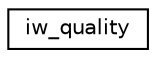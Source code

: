 digraph G
{
  edge [fontname="Helvetica",fontsize="10",labelfontname="Helvetica",labelfontsize="10"];
  node [fontname="Helvetica",fontsize="10",shape=record];
  rankdir="LR";
  Node1 [label="iw_quality",height=0.2,width=0.4,color="black", fillcolor="white", style="filled",URL="$structiw__quality.html"];
}

